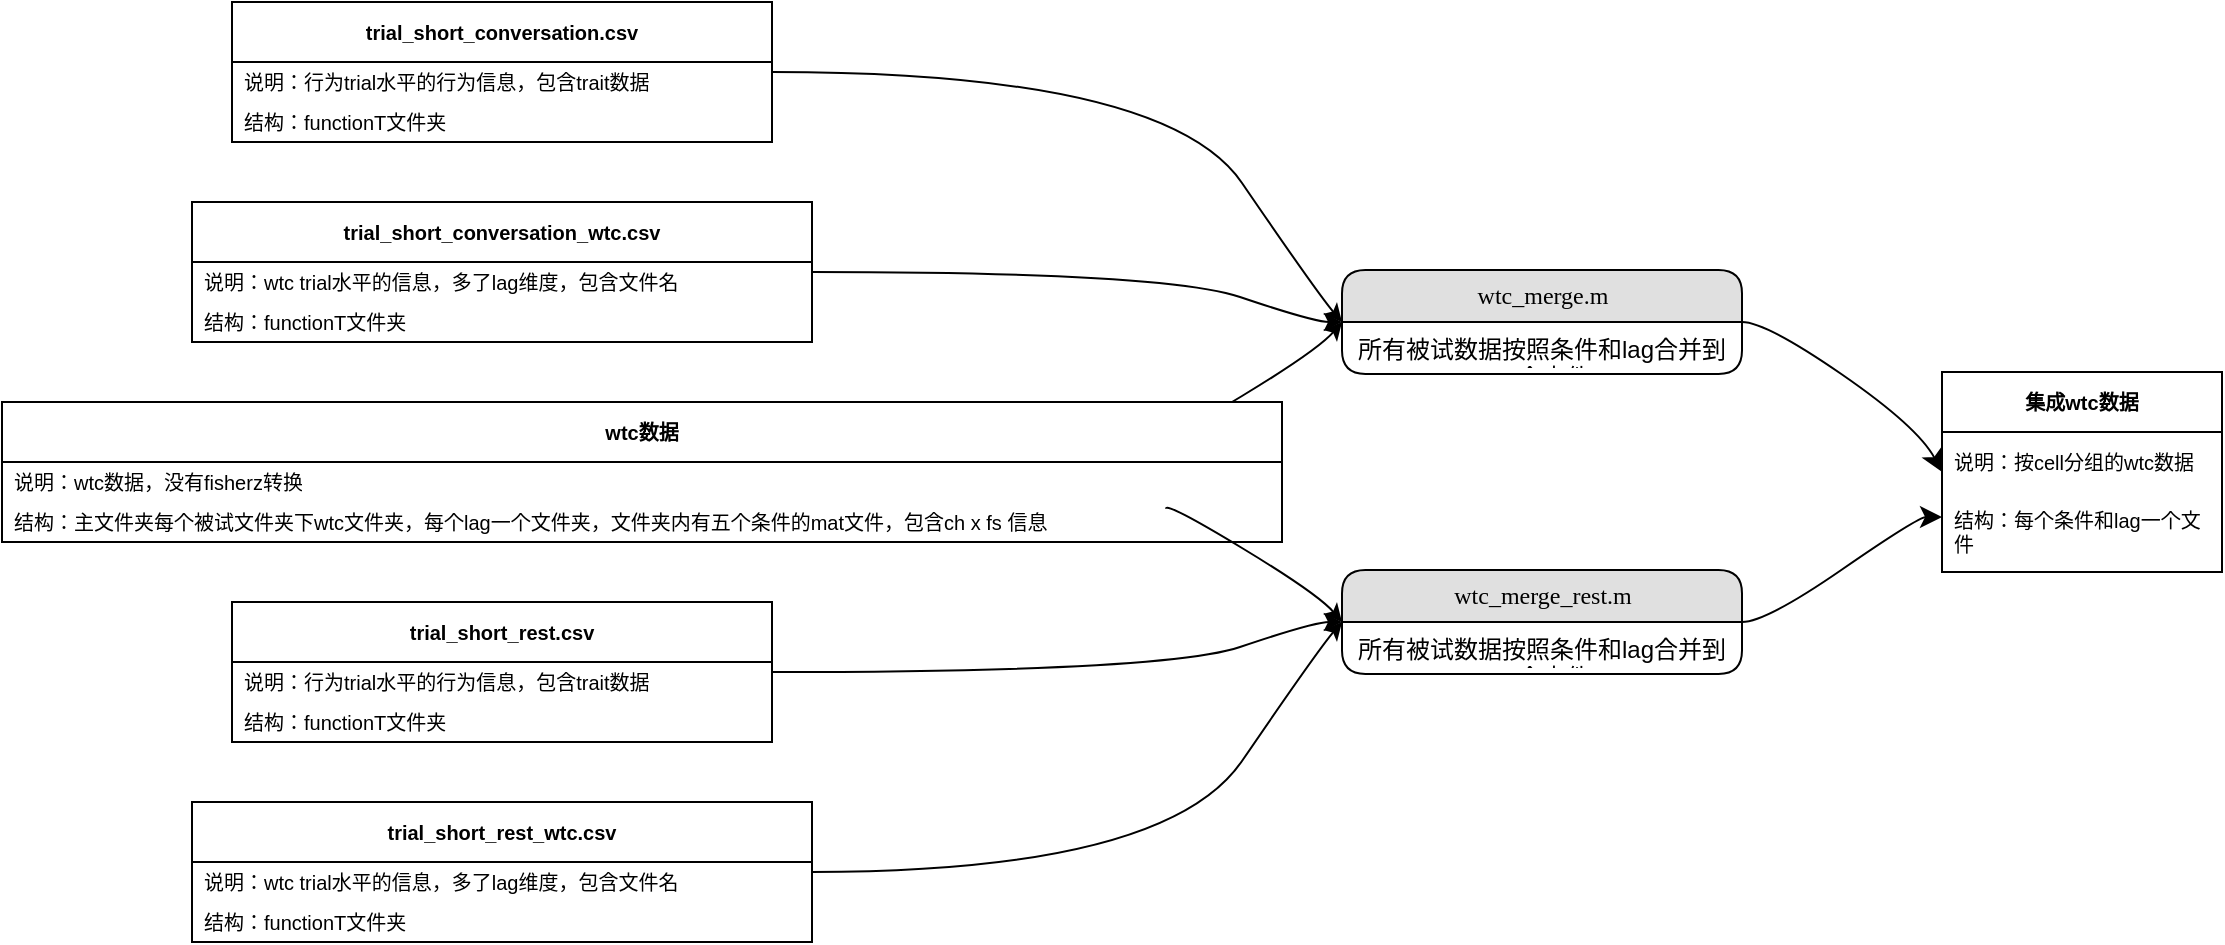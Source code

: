 <mxfile version="15.9.4" type="github">
  <diagram name="Page-1" id="52a04d89-c75d-2922-d76d-85b35f80e030">
    <mxGraphModel dx="1572" dy="985" grid="1" gridSize="10" guides="1" tooltips="1" connect="1" arrows="1" fold="1" page="1" pageScale="1" pageWidth="1100" pageHeight="850" background="none" math="0" shadow="0">
      <root>
        <mxCell id="0" />
        <mxCell id="1" parent="0" />
        <mxCell id="JplWnELaZJ_1SYTGNvaw-33" style="edgeStyle=orthogonalEdgeStyle;rounded=0;orthogonalLoop=1;jettySize=auto;html=1;entryX=0;entryY=0.5;entryDx=0;entryDy=0;curved=1;noEdgeStyle=1;orthogonal=1;" edge="1" parent="1" source="JplWnELaZJ_1SYTGNvaw-1" target="JplWnELaZJ_1SYTGNvaw-16">
          <mxGeometry relative="1" as="geometry">
            <Array as="points">
              <mxPoint x="652" y="860" />
              <mxPoint x="728" y="814" />
            </Array>
          </mxGeometry>
        </mxCell>
        <mxCell id="JplWnELaZJ_1SYTGNvaw-36" style="edgeStyle=orthogonalEdgeStyle;rounded=0;orthogonalLoop=1;jettySize=auto;html=1;entryX=0;entryY=0.5;entryDx=0;entryDy=0;curved=1;noEdgeStyle=1;orthogonal=1;" edge="1" parent="1" source="JplWnELaZJ_1SYTGNvaw-1" target="JplWnELaZJ_1SYTGNvaw-18">
          <mxGeometry relative="1" as="geometry">
            <Array as="points">
              <mxPoint x="652" y="890" />
              <mxPoint x="728" y="936" />
            </Array>
          </mxGeometry>
        </mxCell>
        <mxCell id="JplWnELaZJ_1SYTGNvaw-1" value="wtc数据" style="swimlane;fontStyle=1;childLayout=stackLayout;horizontal=1;startSize=30;horizontalStack=0;resizeParent=1;resizeParentMax=0;resizeLast=0;collapsible=1;marginBottom=0;swimlaneLine=1;glass=0;sketch=0;shadow=0;gradientColor=none;swimlaneFillColor=none;fontSize=10;" vertex="1" parent="1">
          <mxGeometry x="70" y="840" width="640" height="70" as="geometry">
            <mxRectangle x="160" y="840" width="80" height="30" as="alternateBounds" />
          </mxGeometry>
        </mxCell>
        <mxCell id="JplWnELaZJ_1SYTGNvaw-2" value="说明：wtc数据，没有fisherz转换" style="text;strokeColor=none;fillColor=none;align=left;verticalAlign=middle;spacingLeft=4;spacingRight=4;overflow=hidden;points=[[0,0.5],[1,0.5]];portConstraint=eastwest;rotatable=0;fontStyle=0;whiteSpace=wrap;fontSize=10;" vertex="1" parent="JplWnELaZJ_1SYTGNvaw-1">
          <mxGeometry y="30" width="640" height="20" as="geometry" />
        </mxCell>
        <mxCell id="JplWnELaZJ_1SYTGNvaw-3" value="结构：主文件夹每个被试文件夹下wtc文件夹，每个lag一个文件夹，文件夹内有五个条件的mat文件，包含ch x fs 信息" style="text;strokeColor=none;fillColor=none;align=left;verticalAlign=middle;spacingLeft=4;spacingRight=4;overflow=hidden;points=[[0,0.5],[1,0.5]];portConstraint=eastwest;rotatable=0;fontStyle=0;fontSize=10;whiteSpace=wrap;html=1;" vertex="1" parent="JplWnELaZJ_1SYTGNvaw-1">
          <mxGeometry y="50" width="640" height="20" as="geometry" />
        </mxCell>
        <mxCell id="JplWnELaZJ_1SYTGNvaw-34" style="edgeStyle=orthogonalEdgeStyle;rounded=0;orthogonalLoop=1;jettySize=auto;html=1;entryX=0;entryY=0.5;entryDx=0;entryDy=0;curved=1;noEdgeStyle=1;orthogonal=1;" edge="1" parent="1" source="JplWnELaZJ_1SYTGNvaw-4" target="JplWnELaZJ_1SYTGNvaw-16">
          <mxGeometry relative="1" as="geometry">
            <Array as="points">
              <mxPoint x="652" y="675" />
              <mxPoint x="728" y="786" />
            </Array>
          </mxGeometry>
        </mxCell>
        <mxCell id="JplWnELaZJ_1SYTGNvaw-4" value="trial_short_conversation.csv" style="swimlane;fontStyle=1;childLayout=stackLayout;horizontal=1;startSize=30;horizontalStack=0;resizeParent=1;resizeParentMax=0;resizeLast=0;collapsible=1;marginBottom=0;swimlaneLine=1;glass=0;sketch=0;shadow=0;gradientColor=none;swimlaneFillColor=none;whiteSpace=wrap;fontSize=10;" vertex="1" parent="1">
          <mxGeometry x="185" y="640" width="270" height="70" as="geometry">
            <mxRectangle x="55" width="80" height="30" as="alternateBounds" />
          </mxGeometry>
        </mxCell>
        <mxCell id="JplWnELaZJ_1SYTGNvaw-5" value="说明：行为trial水平的行为信息，包含trait数据" style="text;strokeColor=none;fillColor=none;align=left;verticalAlign=middle;spacingLeft=4;spacingRight=4;overflow=hidden;points=[[0,0.5],[1,0.5]];portConstraint=eastwest;rotatable=0;fontStyle=0;whiteSpace=wrap;fontSize=10;" vertex="1" parent="JplWnELaZJ_1SYTGNvaw-4">
          <mxGeometry y="30" width="270" height="20" as="geometry" />
        </mxCell>
        <mxCell id="JplWnELaZJ_1SYTGNvaw-6" value="结构：functionT文件夹" style="text;strokeColor=none;fillColor=none;align=left;verticalAlign=middle;spacingLeft=4;spacingRight=4;overflow=hidden;points=[[0,0.5],[1,0.5]];portConstraint=eastwest;rotatable=0;fontStyle=0;whiteSpace=wrap;fontSize=10;" vertex="1" parent="JplWnELaZJ_1SYTGNvaw-4">
          <mxGeometry y="50" width="270" height="20" as="geometry" />
        </mxCell>
        <mxCell id="JplWnELaZJ_1SYTGNvaw-35" style="edgeStyle=orthogonalEdgeStyle;rounded=0;orthogonalLoop=1;jettySize=auto;html=1;entryX=0;entryY=0.5;entryDx=0;entryDy=0;curved=1;noEdgeStyle=1;orthogonal=1;" edge="1" parent="1" source="JplWnELaZJ_1SYTGNvaw-7" target="JplWnELaZJ_1SYTGNvaw-16">
          <mxGeometry relative="1" as="geometry">
            <Array as="points">
              <mxPoint x="652" y="775" />
              <mxPoint x="726" y="800" />
            </Array>
          </mxGeometry>
        </mxCell>
        <mxCell id="JplWnELaZJ_1SYTGNvaw-7" value="trial_short_conversation_wtc.csv" style="swimlane;fontStyle=1;childLayout=stackLayout;horizontal=1;startSize=30;horizontalStack=0;resizeParent=1;resizeParentMax=0;resizeLast=0;collapsible=1;marginBottom=0;swimlaneLine=1;glass=0;sketch=0;shadow=0;gradientColor=none;swimlaneFillColor=none;whiteSpace=wrap;fontSize=10;" vertex="1" parent="1">
          <mxGeometry x="165" y="740" width="310" height="70" as="geometry">
            <mxRectangle x="55" y="60" width="80" height="30" as="alternateBounds" />
          </mxGeometry>
        </mxCell>
        <mxCell id="JplWnELaZJ_1SYTGNvaw-8" value="说明：wtc trial水平的信息，多了lag维度，包含文件名" style="text;strokeColor=none;fillColor=none;align=left;verticalAlign=middle;spacingLeft=4;spacingRight=4;overflow=hidden;points=[[0,0.5],[1,0.5]];portConstraint=eastwest;rotatable=0;fontStyle=0;whiteSpace=wrap;fontSize=10;" vertex="1" parent="JplWnELaZJ_1SYTGNvaw-7">
          <mxGeometry y="30" width="310" height="20" as="geometry" />
        </mxCell>
        <mxCell id="JplWnELaZJ_1SYTGNvaw-9" value="结构：functionT文件夹" style="text;strokeColor=none;fillColor=none;align=left;verticalAlign=middle;spacingLeft=4;spacingRight=4;overflow=hidden;points=[[0,0.5],[1,0.5]];portConstraint=eastwest;rotatable=0;fontStyle=0;whiteSpace=wrap;fontSize=10;" vertex="1" parent="JplWnELaZJ_1SYTGNvaw-7">
          <mxGeometry y="50" width="310" height="20" as="geometry" />
        </mxCell>
        <mxCell id="JplWnELaZJ_1SYTGNvaw-37" style="edgeStyle=orthogonalEdgeStyle;rounded=0;orthogonalLoop=1;jettySize=auto;html=1;entryX=0;entryY=0.5;entryDx=0;entryDy=0;curved=1;noEdgeStyle=1;orthogonal=1;" edge="1" parent="1" source="JplWnELaZJ_1SYTGNvaw-10" target="JplWnELaZJ_1SYTGNvaw-18">
          <mxGeometry relative="1" as="geometry">
            <Array as="points">
              <mxPoint x="652" y="975" />
              <mxPoint x="726" y="950" />
            </Array>
          </mxGeometry>
        </mxCell>
        <mxCell id="JplWnELaZJ_1SYTGNvaw-10" value="trial_short_rest.csv" style="swimlane;fontStyle=1;childLayout=stackLayout;horizontal=1;startSize=30;horizontalStack=0;resizeParent=1;resizeParentMax=0;resizeLast=0;collapsible=1;marginBottom=0;swimlaneLine=1;glass=0;sketch=0;shadow=0;gradientColor=none;swimlaneFillColor=none;whiteSpace=wrap;fontSize=10;" vertex="1" parent="1">
          <mxGeometry x="185" y="940" width="270" height="70" as="geometry">
            <mxRectangle x="55" y="180" width="80" height="30" as="alternateBounds" />
          </mxGeometry>
        </mxCell>
        <mxCell id="JplWnELaZJ_1SYTGNvaw-11" value="说明：行为trial水平的行为信息，包含trait数据" style="text;strokeColor=none;fillColor=none;align=left;verticalAlign=middle;spacingLeft=4;spacingRight=4;overflow=hidden;points=[[0,0.5],[1,0.5]];portConstraint=eastwest;rotatable=0;fontStyle=0;whiteSpace=wrap;fontSize=10;" vertex="1" parent="JplWnELaZJ_1SYTGNvaw-10">
          <mxGeometry y="30" width="270" height="20" as="geometry" />
        </mxCell>
        <mxCell id="JplWnELaZJ_1SYTGNvaw-12" value="结构：functionT文件夹" style="text;strokeColor=none;fillColor=none;align=left;verticalAlign=middle;spacingLeft=4;spacingRight=4;overflow=hidden;points=[[0,0.5],[1,0.5]];portConstraint=eastwest;rotatable=0;fontStyle=0;whiteSpace=wrap;fontSize=10;" vertex="1" parent="JplWnELaZJ_1SYTGNvaw-10">
          <mxGeometry y="50" width="270" height="20" as="geometry" />
        </mxCell>
        <mxCell id="JplWnELaZJ_1SYTGNvaw-38" style="edgeStyle=orthogonalEdgeStyle;rounded=0;orthogonalLoop=1;jettySize=auto;html=1;curved=1;entryX=0;entryY=0.5;entryDx=0;entryDy=0;noEdgeStyle=1;orthogonal=1;" edge="1" parent="1" source="JplWnELaZJ_1SYTGNvaw-13" target="JplWnELaZJ_1SYTGNvaw-18">
          <mxGeometry relative="1" as="geometry">
            <mxPoint x="280" y="170" as="targetPoint" />
            <Array as="points">
              <mxPoint x="652" y="1075" />
              <mxPoint x="728" y="964" />
            </Array>
          </mxGeometry>
        </mxCell>
        <mxCell id="JplWnELaZJ_1SYTGNvaw-13" value="trial_short_rest_wtc.csv" style="swimlane;fontStyle=1;childLayout=stackLayout;horizontal=1;startSize=30;horizontalStack=0;resizeParent=1;resizeParentMax=0;resizeLast=0;collapsible=1;marginBottom=0;swimlaneLine=1;glass=0;sketch=0;shadow=0;gradientColor=none;swimlaneFillColor=none;whiteSpace=wrap;fontSize=10;" vertex="1" parent="1">
          <mxGeometry x="165" y="1040" width="310" height="70" as="geometry">
            <mxRectangle x="55" y="240" width="80" height="30" as="alternateBounds" />
          </mxGeometry>
        </mxCell>
        <mxCell id="JplWnELaZJ_1SYTGNvaw-14" value="说明：wtc trial水平的信息，多了lag维度，包含文件名" style="text;strokeColor=none;fillColor=none;align=left;verticalAlign=middle;spacingLeft=4;spacingRight=4;overflow=hidden;points=[[0,0.5],[1,0.5]];portConstraint=eastwest;rotatable=0;fontStyle=0;whiteSpace=wrap;fontSize=10;" vertex="1" parent="JplWnELaZJ_1SYTGNvaw-13">
          <mxGeometry y="30" width="310" height="20" as="geometry" />
        </mxCell>
        <mxCell id="JplWnELaZJ_1SYTGNvaw-15" value="结构：functionT文件夹" style="text;strokeColor=none;fillColor=none;align=left;verticalAlign=middle;spacingLeft=4;spacingRight=4;overflow=hidden;points=[[0,0.5],[1,0.5]];portConstraint=eastwest;rotatable=0;fontStyle=0;whiteSpace=wrap;fontSize=10;" vertex="1" parent="JplWnELaZJ_1SYTGNvaw-13">
          <mxGeometry y="50" width="310" height="20" as="geometry" />
        </mxCell>
        <mxCell id="JplWnELaZJ_1SYTGNvaw-16" value="wtc_merge.m" style="swimlane;html=1;fontStyle=0;childLayout=stackLayout;horizontal=1;startSize=26;fillColor=#e0e0e0;horizontalStack=0;resizeParent=1;resizeLast=0;collapsible=1;marginBottom=0;swimlaneFillColor=#ffffff;align=center;rounded=1;shadow=0;comic=0;labelBackgroundColor=none;strokeWidth=1;fontFamily=Verdana;fontSize=12" vertex="1" parent="1">
          <mxGeometry x="740" y="774" width="200" height="52" as="geometry">
            <mxRectangle x="305" y="77" width="120" height="26" as="alternateBounds" />
          </mxGeometry>
        </mxCell>
        <mxCell id="JplWnELaZJ_1SYTGNvaw-17" value="所有被试数据按照条件和lag合并到一个文件" style="text;html=1;strokeColor=none;fillColor=none;spacingLeft=4;spacingRight=4;whiteSpace=wrap;overflow=hidden;rotatable=0;points=[[0,0.5],[1,0.5]];portConstraint=eastwest;align=center;" vertex="1" parent="JplWnELaZJ_1SYTGNvaw-16">
          <mxGeometry y="26" width="200" height="20" as="geometry" />
        </mxCell>
        <mxCell id="JplWnELaZJ_1SYTGNvaw-18" value="wtc_merge_rest.m" style="swimlane;html=1;fontStyle=0;childLayout=stackLayout;horizontal=1;startSize=26;fillColor=#e0e0e0;horizontalStack=0;resizeParent=1;resizeLast=0;collapsible=1;marginBottom=0;swimlaneFillColor=#ffffff;align=center;rounded=1;shadow=0;comic=0;labelBackgroundColor=none;strokeWidth=1;fontFamily=Verdana;fontSize=12" vertex="1" parent="1">
          <mxGeometry x="740" y="924" width="200" height="52" as="geometry">
            <mxRectangle x="290" y="167" width="150" height="26" as="alternateBounds" />
          </mxGeometry>
        </mxCell>
        <mxCell id="JplWnELaZJ_1SYTGNvaw-19" value="所有被试数据按照条件和lag合并到一个文件" style="text;html=1;strokeColor=none;fillColor=none;spacingLeft=4;spacingRight=4;whiteSpace=wrap;overflow=hidden;rotatable=0;points=[[0,0.5],[1,0.5]];portConstraint=eastwest;align=center;" vertex="1" parent="JplWnELaZJ_1SYTGNvaw-18">
          <mxGeometry y="26" width="200" height="20" as="geometry" />
        </mxCell>
        <mxCell id="JplWnELaZJ_1SYTGNvaw-39" value="集成wtc数据" style="swimlane;fontStyle=1;childLayout=stackLayout;horizontal=1;startSize=30;horizontalStack=0;resizeParent=1;resizeParentMax=0;resizeLast=0;collapsible=1;marginBottom=0;swimlaneLine=1;glass=0;sketch=0;shadow=0;gradientColor=none;swimlaneFillColor=none;whiteSpace=wrap;fontSize=10;" vertex="1" parent="1">
          <mxGeometry x="1040" y="825" width="140" height="100" as="geometry">
            <mxRectangle x="540" y="120" width="80" height="30" as="alternateBounds" />
          </mxGeometry>
        </mxCell>
        <mxCell id="JplWnELaZJ_1SYTGNvaw-40" value="说明：按cell分组的wtc数据" style="text;strokeColor=none;fillColor=none;align=left;verticalAlign=middle;spacingLeft=4;spacingRight=4;overflow=hidden;points=[[0,0.5],[1,0.5]];portConstraint=eastwest;rotatable=0;fontStyle=0;whiteSpace=wrap;fontSize=10;" vertex="1" parent="JplWnELaZJ_1SYTGNvaw-39">
          <mxGeometry y="30" width="140" height="30" as="geometry" />
        </mxCell>
        <mxCell id="JplWnELaZJ_1SYTGNvaw-41" value="结构：每个条件和lag一个文件" style="text;strokeColor=none;fillColor=none;align=left;verticalAlign=middle;spacingLeft=4;spacingRight=4;overflow=hidden;points=[[0,0.5],[1,0.5]];portConstraint=eastwest;rotatable=0;fontStyle=0;whiteSpace=wrap;fontSize=10;" vertex="1" parent="JplWnELaZJ_1SYTGNvaw-39">
          <mxGeometry y="60" width="140" height="40" as="geometry" />
        </mxCell>
        <mxCell id="JplWnELaZJ_1SYTGNvaw-42" style="edgeStyle=orthogonalEdgeStyle;html=1;labelBackgroundColor=none;startFill=0;startSize=8;endFill=1;endSize=8;fontFamily=Verdana;fontSize=12;rounded=0;curved=1;entryX=0;entryY=0.5;entryDx=0;entryDy=0;noEdgeStyle=1;orthogonal=1;" edge="1" parent="1" source="JplWnELaZJ_1SYTGNvaw-16" target="JplWnELaZJ_1SYTGNvaw-39">
          <mxGeometry relative="1" as="geometry">
            <mxPoint x="380" y="60" as="sourcePoint" />
            <mxPoint x="620" y="71.613" as="targetPoint" />
            <Array as="points">
              <mxPoint x="952" y="800" />
              <mxPoint x="1028" y="852.5" />
            </Array>
          </mxGeometry>
        </mxCell>
        <mxCell id="JplWnELaZJ_1SYTGNvaw-43" style="edgeStyle=orthogonalEdgeStyle;html=1;labelBackgroundColor=none;startFill=0;startSize=8;endFill=1;endSize=8;fontFamily=Verdana;fontSize=12;rounded=0;curved=1;noEdgeStyle=1;orthogonal=1;" edge="1" parent="1" source="JplWnELaZJ_1SYTGNvaw-18" target="JplWnELaZJ_1SYTGNvaw-39">
          <mxGeometry relative="1" as="geometry">
            <mxPoint x="360" y="220" as="sourcePoint" />
            <mxPoint x="600" y="231.613" as="targetPoint" />
            <Array as="points">
              <mxPoint x="952" y="950" />
              <mxPoint x="1028" y="897.5" />
            </Array>
          </mxGeometry>
        </mxCell>
      </root>
    </mxGraphModel>
  </diagram>
</mxfile>

